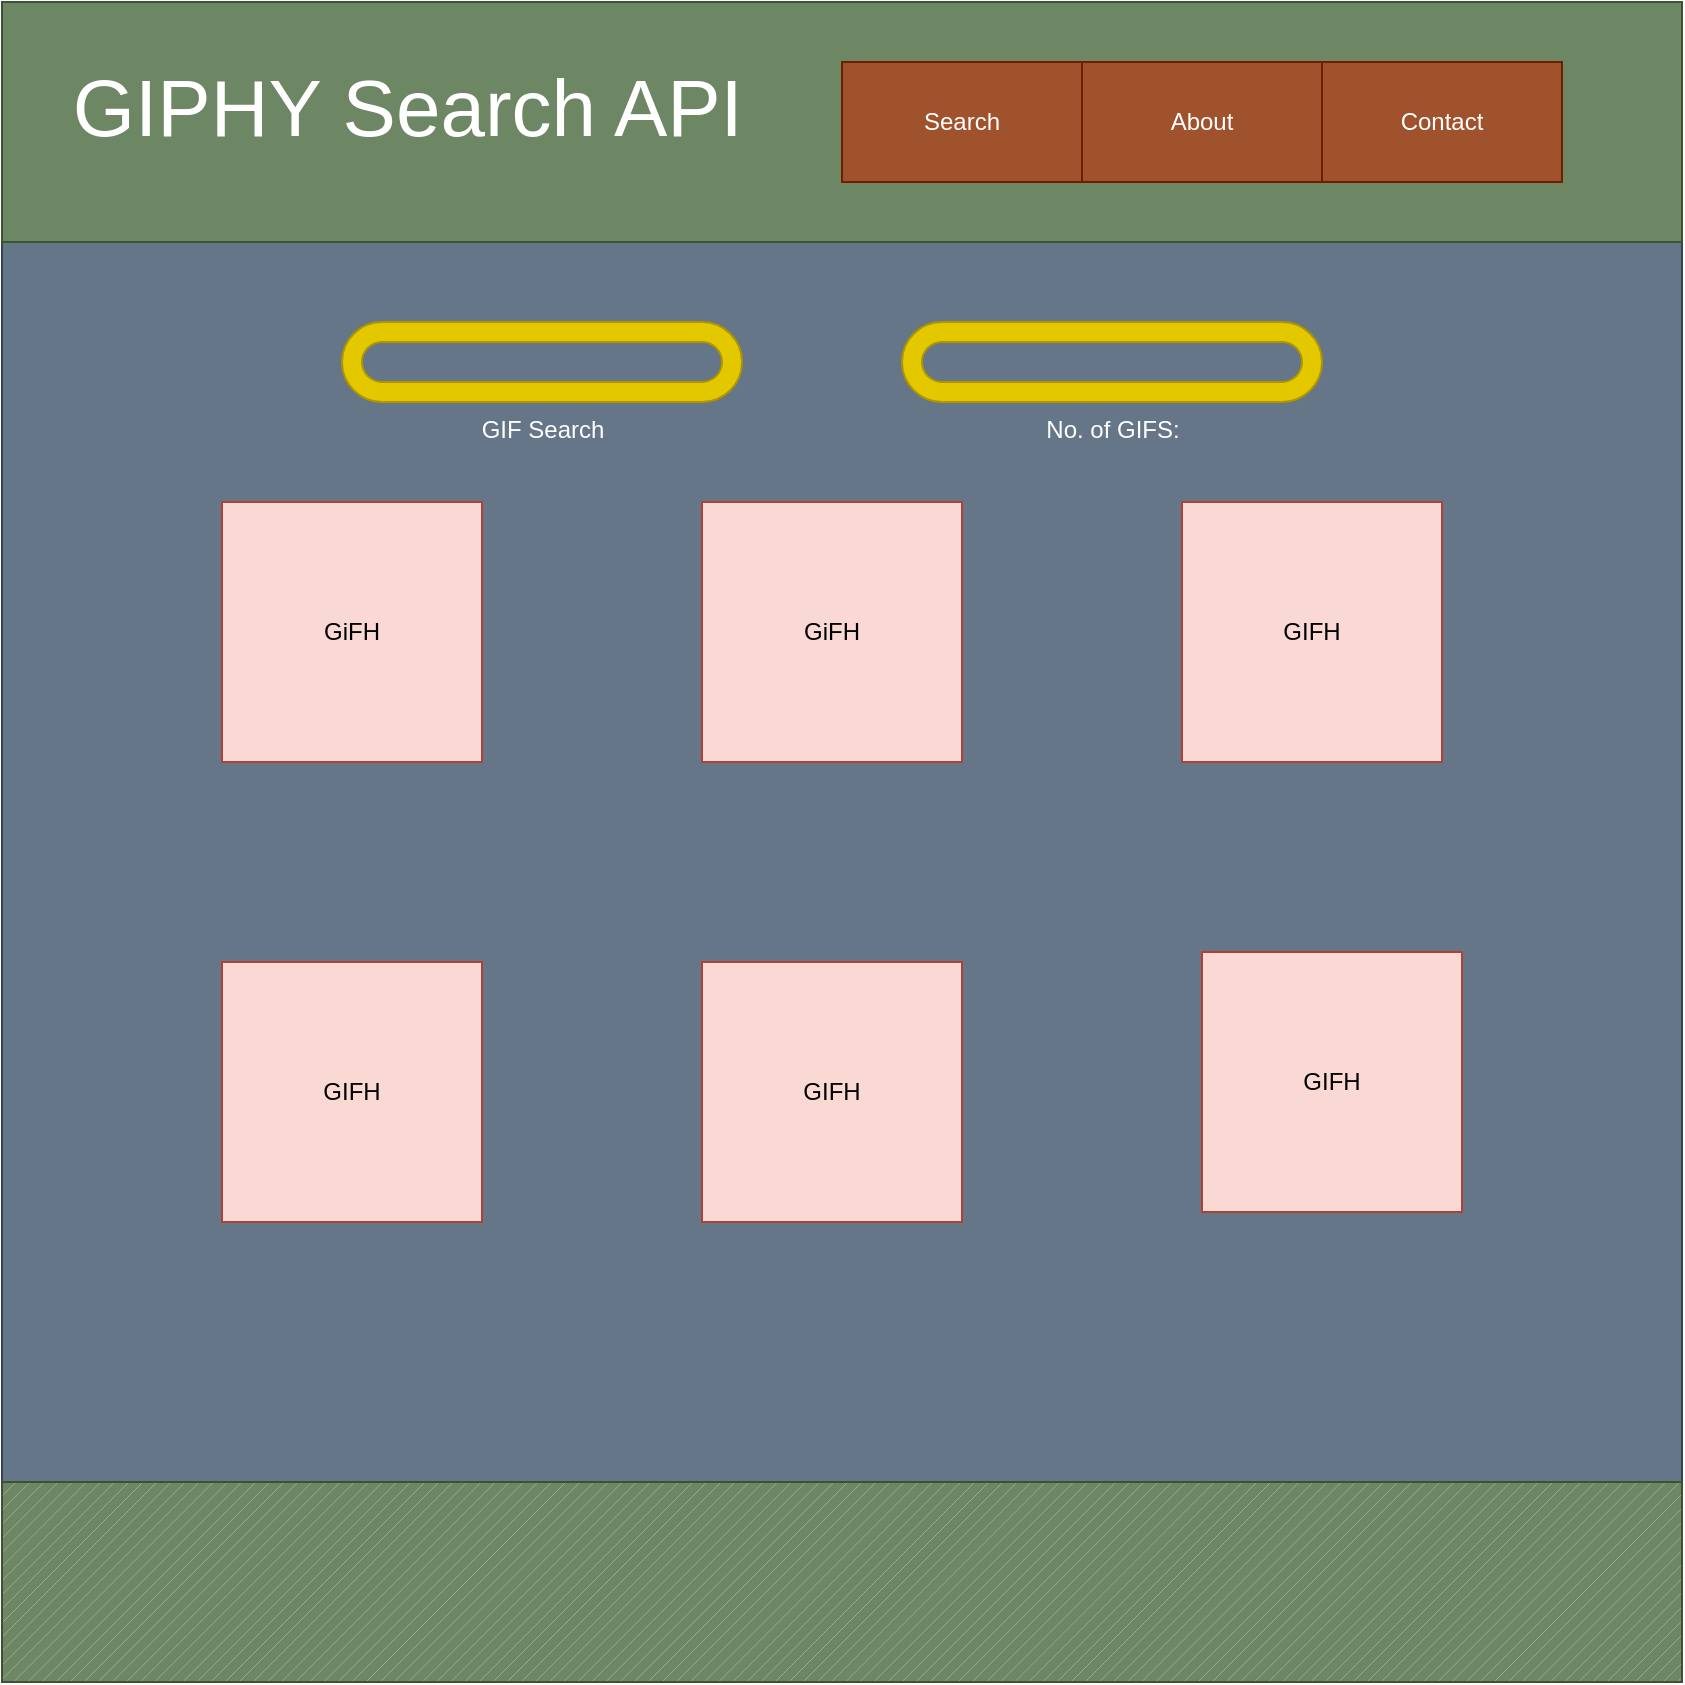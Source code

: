 <mxfile version="13.7.3" type="device"><diagram id="DQDupnGyPhtc7B16K3A6" name="Page-1"><mxGraphModel dx="1702" dy="1594" grid="1" gridSize="10" guides="1" tooltips="1" connect="1" arrows="1" fold="1" page="1" pageScale="1" pageWidth="850" pageHeight="1100" math="0" shadow="0"><root><mxCell id="0"/><mxCell id="1" parent="0"/><mxCell id="4JAY9XtTgLrrgAWo3eNQ-1" value="&amp;nbsp; &amp;nbsp;" style="whiteSpace=wrap;html=1;aspect=fixed;fillColor=#647687;strokeColor=#314354;fontColor=#ffffff;" vertex="1" parent="1"><mxGeometry x="-10" y="-20" width="840" height="840" as="geometry"/></mxCell><mxCell id="4JAY9XtTgLrrgAWo3eNQ-2" value="GiFH" style="whiteSpace=wrap;html=1;aspect=fixed;fillColor=#fad9d5;strokeColor=#ae4132;" vertex="1" parent="1"><mxGeometry x="100" y="230" width="130" height="130" as="geometry"/></mxCell><mxCell id="4JAY9XtTgLrrgAWo3eNQ-3" value="GIFH" style="whiteSpace=wrap;html=1;aspect=fixed;fillColor=#fad9d5;strokeColor=#ae4132;" vertex="1" parent="1"><mxGeometry x="580" y="230" width="130" height="130" as="geometry"/></mxCell><mxCell id="4JAY9XtTgLrrgAWo3eNQ-4" value="GiFH" style="whiteSpace=wrap;html=1;aspect=fixed;fillColor=#fad9d5;strokeColor=#ae4132;" vertex="1" parent="1"><mxGeometry x="340" y="230" width="130" height="130" as="geometry"/></mxCell><mxCell id="4JAY9XtTgLrrgAWo3eNQ-5" value="GIFH" style="whiteSpace=wrap;html=1;aspect=fixed;fillColor=#fad9d5;strokeColor=#ae4132;" vertex="1" parent="1"><mxGeometry x="100" y="460" width="130" height="130" as="geometry"/></mxCell><mxCell id="4JAY9XtTgLrrgAWo3eNQ-6" value="GIFH" style="whiteSpace=wrap;html=1;aspect=fixed;fillColor=#fad9d5;strokeColor=#ae4132;" vertex="1" parent="1"><mxGeometry x="340" y="460" width="130" height="130" as="geometry"/></mxCell><mxCell id="4JAY9XtTgLrrgAWo3eNQ-7" value="GIFH" style="whiteSpace=wrap;html=1;aspect=fixed;fillColor=#fad9d5;strokeColor=#ae4132;" vertex="1" parent="1"><mxGeometry x="590" y="455" width="130" height="130" as="geometry"/></mxCell><mxCell id="4JAY9XtTgLrrgAWo3eNQ-12" value="&lt;font style=&quot;font-size: 40px&quot;&gt;&amp;nbsp; &amp;nbsp;GIPHY Search API&lt;/font&gt;&amp;nbsp; &amp;nbsp; &amp;nbsp; &amp;nbsp; &amp;nbsp; &amp;nbsp; &amp;nbsp; &amp;nbsp; &amp;nbsp; &amp;nbsp; &amp;nbsp; &amp;nbsp; Search&amp;nbsp; &amp;nbsp; &amp;nbsp; &amp;nbsp; &amp;nbsp; &amp;nbsp; &amp;nbsp; &amp;nbsp; &amp;nbsp; &amp;nbsp; &amp;nbsp; &amp;nbsp; &amp;nbsp;About&amp;nbsp; &amp;nbsp; &amp;nbsp; &amp;nbsp; &amp;nbsp; &amp;nbsp; &amp;nbsp; &amp;nbsp; &amp;nbsp; &amp;nbsp; &amp;nbsp; &amp;nbsp; &amp;nbsp;Contact&amp;nbsp; &amp;nbsp; &amp;nbsp; &amp;nbsp; &amp;nbsp; &amp;nbsp; &amp;nbsp; &amp;nbsp; &amp;nbsp; &amp;nbsp; &amp;nbsp; &amp;nbsp; &amp;nbsp; &amp;nbsp; &amp;nbsp; &amp;nbsp; &amp;nbsp; &amp;nbsp; &amp;nbsp; &amp;nbsp; &amp;nbsp; &amp;nbsp; &amp;nbsp; &amp;nbsp; &amp;nbsp; &amp;nbsp; &amp;nbsp; &amp;nbsp; &amp;nbsp; &amp;nbsp; &amp;nbsp; &amp;nbsp; &amp;nbsp;&amp;nbsp;" style="rounded=0;whiteSpace=wrap;html=1;fillColor=#6d8764;strokeColor=#3A5431;fontColor=#ffffff;" vertex="1" parent="1"><mxGeometry x="-10" y="-20" width="840" height="120" as="geometry"/></mxCell><mxCell id="4JAY9XtTgLrrgAWo3eNQ-13" value="Contact" style="rounded=0;whiteSpace=wrap;html=1;fillColor=#a0522d;strokeColor=#6D1F00;fontColor=#ffffff;" vertex="1" parent="1"><mxGeometry x="650" y="10" width="120" height="60" as="geometry"/></mxCell><mxCell id="4JAY9XtTgLrrgAWo3eNQ-14" value="About" style="rounded=0;whiteSpace=wrap;html=1;fillColor=#a0522d;strokeColor=#6D1F00;fontColor=#ffffff;" vertex="1" parent="1"><mxGeometry x="530" y="10" width="120" height="60" as="geometry"/></mxCell><mxCell id="4JAY9XtTgLrrgAWo3eNQ-15" value="Search" style="rounded=0;whiteSpace=wrap;html=1;fillColor=#a0522d;strokeColor=#6D1F00;fontColor=#ffffff;" vertex="1" parent="1"><mxGeometry x="410" y="10" width="120" height="60" as="geometry"/></mxCell><mxCell id="4JAY9XtTgLrrgAWo3eNQ-16" value="GIF Search" style="verticalLabelPosition=bottom;verticalAlign=top;html=1;shape=mxgraph.basic.rounded_frame;dx=10;direction=west;fillColor=#e3c800;strokeColor=#B09500;fontColor=#ffffff;" vertex="1" parent="1"><mxGeometry x="160" y="140" width="200" height="40" as="geometry"/></mxCell><mxCell id="4JAY9XtTgLrrgAWo3eNQ-17" value="No. of GIFS:" style="verticalLabelPosition=bottom;verticalAlign=top;html=1;shape=mxgraph.basic.rounded_frame;dx=10;fillColor=#e3c800;strokeColor=#B09500;fontColor=#ffffff;" vertex="1" parent="1"><mxGeometry x="440" y="140" width="210" height="40" as="geometry"/></mxCell><mxCell id="4JAY9XtTgLrrgAWo3eNQ-19" value="" style="verticalLabelPosition=bottom;verticalAlign=top;html=1;shape=mxgraph.basic.patternFillRect;fillStyle=diag;step=5;fillStrokeWidth=0.2;fillStrokeColor=#dddddd;fillColor=#6d8764;strokeColor=#3A5431;fontColor=#ffffff;" vertex="1" parent="1"><mxGeometry x="-10" y="720" width="840" height="100" as="geometry"/></mxCell></root></mxGraphModel></diagram></mxfile>